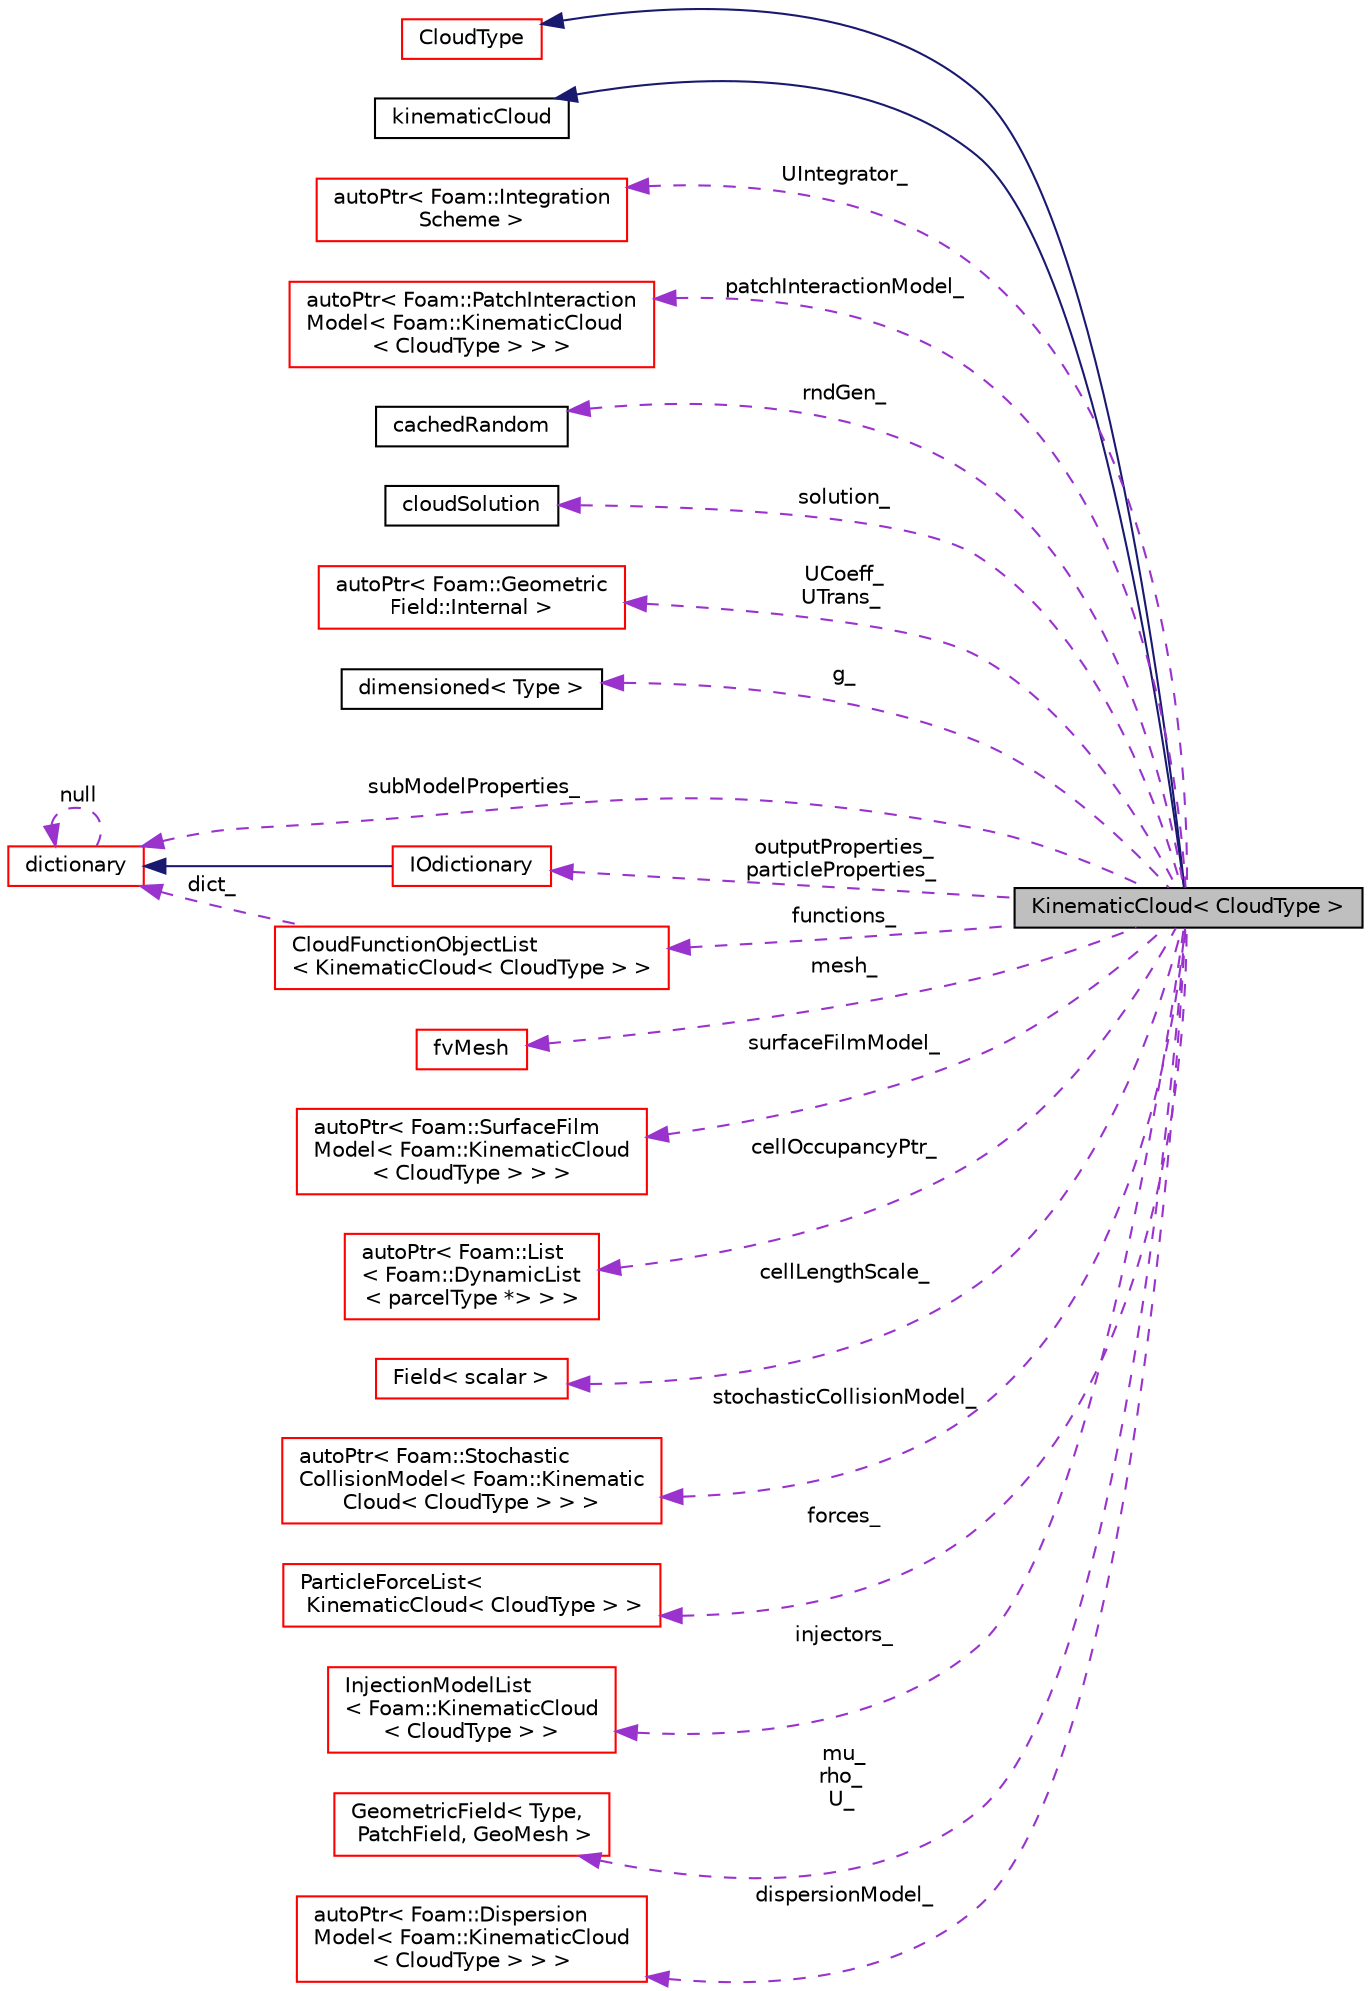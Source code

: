 digraph "KinematicCloud&lt; CloudType &gt;"
{
  bgcolor="transparent";
  edge [fontname="Helvetica",fontsize="10",labelfontname="Helvetica",labelfontsize="10"];
  node [fontname="Helvetica",fontsize="10",shape=record];
  rankdir="LR";
  Node20 [label="KinematicCloud\< CloudType \>",height=0.2,width=0.4,color="black", fillcolor="grey75", style="filled", fontcolor="black"];
  Node21 -> Node20 [dir="back",color="midnightblue",fontsize="10",style="solid",fontname="Helvetica"];
  Node21 [label="CloudType",height=0.2,width=0.4,color="red",URL="$a24813.html",tooltip="Templated base class for dsmc cloud. "];
  Node42 -> Node20 [dir="back",color="midnightblue",fontsize="10",style="solid",fontname="Helvetica"];
  Node42 [label="kinematicCloud",height=0.2,width=0.4,color="black",URL="$a24865.html",tooltip="Virtual abstract base class for templated KinematicCloud. "];
  Node43 -> Node20 [dir="back",color="darkorchid3",fontsize="10",style="dashed",label=" UIntegrator_" ,fontname="Helvetica"];
  Node43 [label="autoPtr\< Foam::Integration\lScheme \>",height=0.2,width=0.4,color="red",URL="$a27073.html"];
  Node45 -> Node20 [dir="back",color="darkorchid3",fontsize="10",style="dashed",label=" patchInteractionModel_" ,fontname="Helvetica"];
  Node45 [label="autoPtr\< Foam::PatchInteraction\lModel\< Foam::KinematicCloud\l\< CloudType \> \> \>",height=0.2,width=0.4,color="red",URL="$a27073.html"];
  Node46 -> Node20 [dir="back",color="darkorchid3",fontsize="10",style="dashed",label=" rndGen_" ,fontname="Helvetica"];
  Node46 [label="cachedRandom",height=0.2,width=0.4,color="black",URL="$a29341.html",tooltip="Random number generator. "];
  Node47 -> Node20 [dir="back",color="darkorchid3",fontsize="10",style="dashed",label=" solution_" ,fontname="Helvetica"];
  Node47 [label="cloudSolution",height=0.2,width=0.4,color="black",URL="$a24889.html",tooltip="Stores all relevant solution info for cloud. "];
  Node48 -> Node20 [dir="back",color="darkorchid3",fontsize="10",style="dashed",label=" UCoeff_\nUTrans_" ,fontname="Helvetica"];
  Node48 [label="autoPtr\< Foam::Geometric\lField::Internal \>",height=0.2,width=0.4,color="red",URL="$a27073.html"];
  Node49 -> Node20 [dir="back",color="darkorchid3",fontsize="10",style="dashed",label=" g_" ,fontname="Helvetica"];
  Node49 [label="dimensioned\< Type \>",height=0.2,width=0.4,color="black",URL="$a27473.html",tooltip="Generic dimensioned Type class. "];
  Node50 -> Node20 [dir="back",color="darkorchid3",fontsize="10",style="dashed",label=" outputProperties_\nparticleProperties_" ,fontname="Helvetica"];
  Node50 [label="IOdictionary",height=0.2,width=0.4,color="red",URL="$a27265.html",tooltip="IOdictionary is derived from dictionary and IOobject to give the dictionary automatic IO functionalit..."];
  Node51 -> Node50 [dir="back",color="midnightblue",fontsize="10",style="solid",fontname="Helvetica"];
  Node51 [label="dictionary",height=0.2,width=0.4,color="red",URL="$a27129.html",tooltip="A list of keyword definitions, which are a keyword followed by any number of values (e..."];
  Node51 -> Node51 [dir="back",color="darkorchid3",fontsize="10",style="dashed",label=" null" ,fontname="Helvetica"];
  Node54 -> Node20 [dir="back",color="darkorchid3",fontsize="10",style="dashed",label=" mesh_" ,fontname="Helvetica"];
  Node54 [label="fvMesh",height=0.2,width=0.4,color="red",URL="$a23593.html",tooltip="Mesh data needed to do the Finite Volume discretisation. "];
  Node63 -> Node20 [dir="back",color="darkorchid3",fontsize="10",style="dashed",label=" surfaceFilmModel_" ,fontname="Helvetica"];
  Node63 [label="autoPtr\< Foam::SurfaceFilm\lModel\< Foam::KinematicCloud\l\< CloudType \> \> \>",height=0.2,width=0.4,color="red",URL="$a27073.html"];
  Node64 -> Node20 [dir="back",color="darkorchid3",fontsize="10",style="dashed",label=" cellOccupancyPtr_" ,fontname="Helvetica"];
  Node64 [label="autoPtr\< Foam::List\l\< Foam::DynamicList\l\< parcelType *\> \> \>",height=0.2,width=0.4,color="red",URL="$a27073.html"];
  Node51 -> Node20 [dir="back",color="darkorchid3",fontsize="10",style="dashed",label=" subModelProperties_" ,fontname="Helvetica"];
  Node65 -> Node20 [dir="back",color="darkorchid3",fontsize="10",style="dashed",label=" cellLengthScale_" ,fontname="Helvetica"];
  Node65 [label="Field\< scalar \>",height=0.2,width=0.4,color="red",URL="$a27573.html"];
  Node76 -> Node20 [dir="back",color="darkorchid3",fontsize="10",style="dashed",label=" stochasticCollisionModel_" ,fontname="Helvetica"];
  Node76 [label="autoPtr\< Foam::Stochastic\lCollisionModel\< Foam::Kinematic\lCloud\< CloudType \> \> \>",height=0.2,width=0.4,color="red",URL="$a27073.html"];
  Node77 -> Node20 [dir="back",color="darkorchid3",fontsize="10",style="dashed",label=" forces_" ,fontname="Helvetica"];
  Node77 [label="ParticleForceList\<\l KinematicCloud\< CloudType \> \>",height=0.2,width=0.4,color="red",URL="$a25137.html"];
  Node85 -> Node20 [dir="back",color="darkorchid3",fontsize="10",style="dashed",label=" injectors_" ,fontname="Helvetica"];
  Node85 [label="InjectionModelList\l\< Foam::KinematicCloud\l\< CloudType \> \>",height=0.2,width=0.4,color="red",URL="$a24893.html"];
  Node91 -> Node20 [dir="back",color="darkorchid3",fontsize="10",style="dashed",label=" functions_" ,fontname="Helvetica"];
  Node91 [label="CloudFunctionObjectList\l\< KinematicCloud\< CloudType \> \>",height=0.2,width=0.4,color="red",URL="$a25101.html"];
  Node51 -> Node91 [dir="back",color="darkorchid3",fontsize="10",style="dashed",label=" dict_" ,fontname="Helvetica"];
  Node98 -> Node20 [dir="back",color="darkorchid3",fontsize="10",style="dashed",label=" mu_\nrho_\nU_" ,fontname="Helvetica"];
  Node98 [label="GeometricField\< Type,\l PatchField, GeoMesh \>",height=0.2,width=0.4,color="red",URL="$a23249.html",tooltip="Generic GeometricField class. "];
  Node101 -> Node20 [dir="back",color="darkorchid3",fontsize="10",style="dashed",label=" dispersionModel_" ,fontname="Helvetica"];
  Node101 [label="autoPtr\< Foam::Dispersion\lModel\< Foam::KinematicCloud\l\< CloudType \> \> \>",height=0.2,width=0.4,color="red",URL="$a27073.html"];
}
